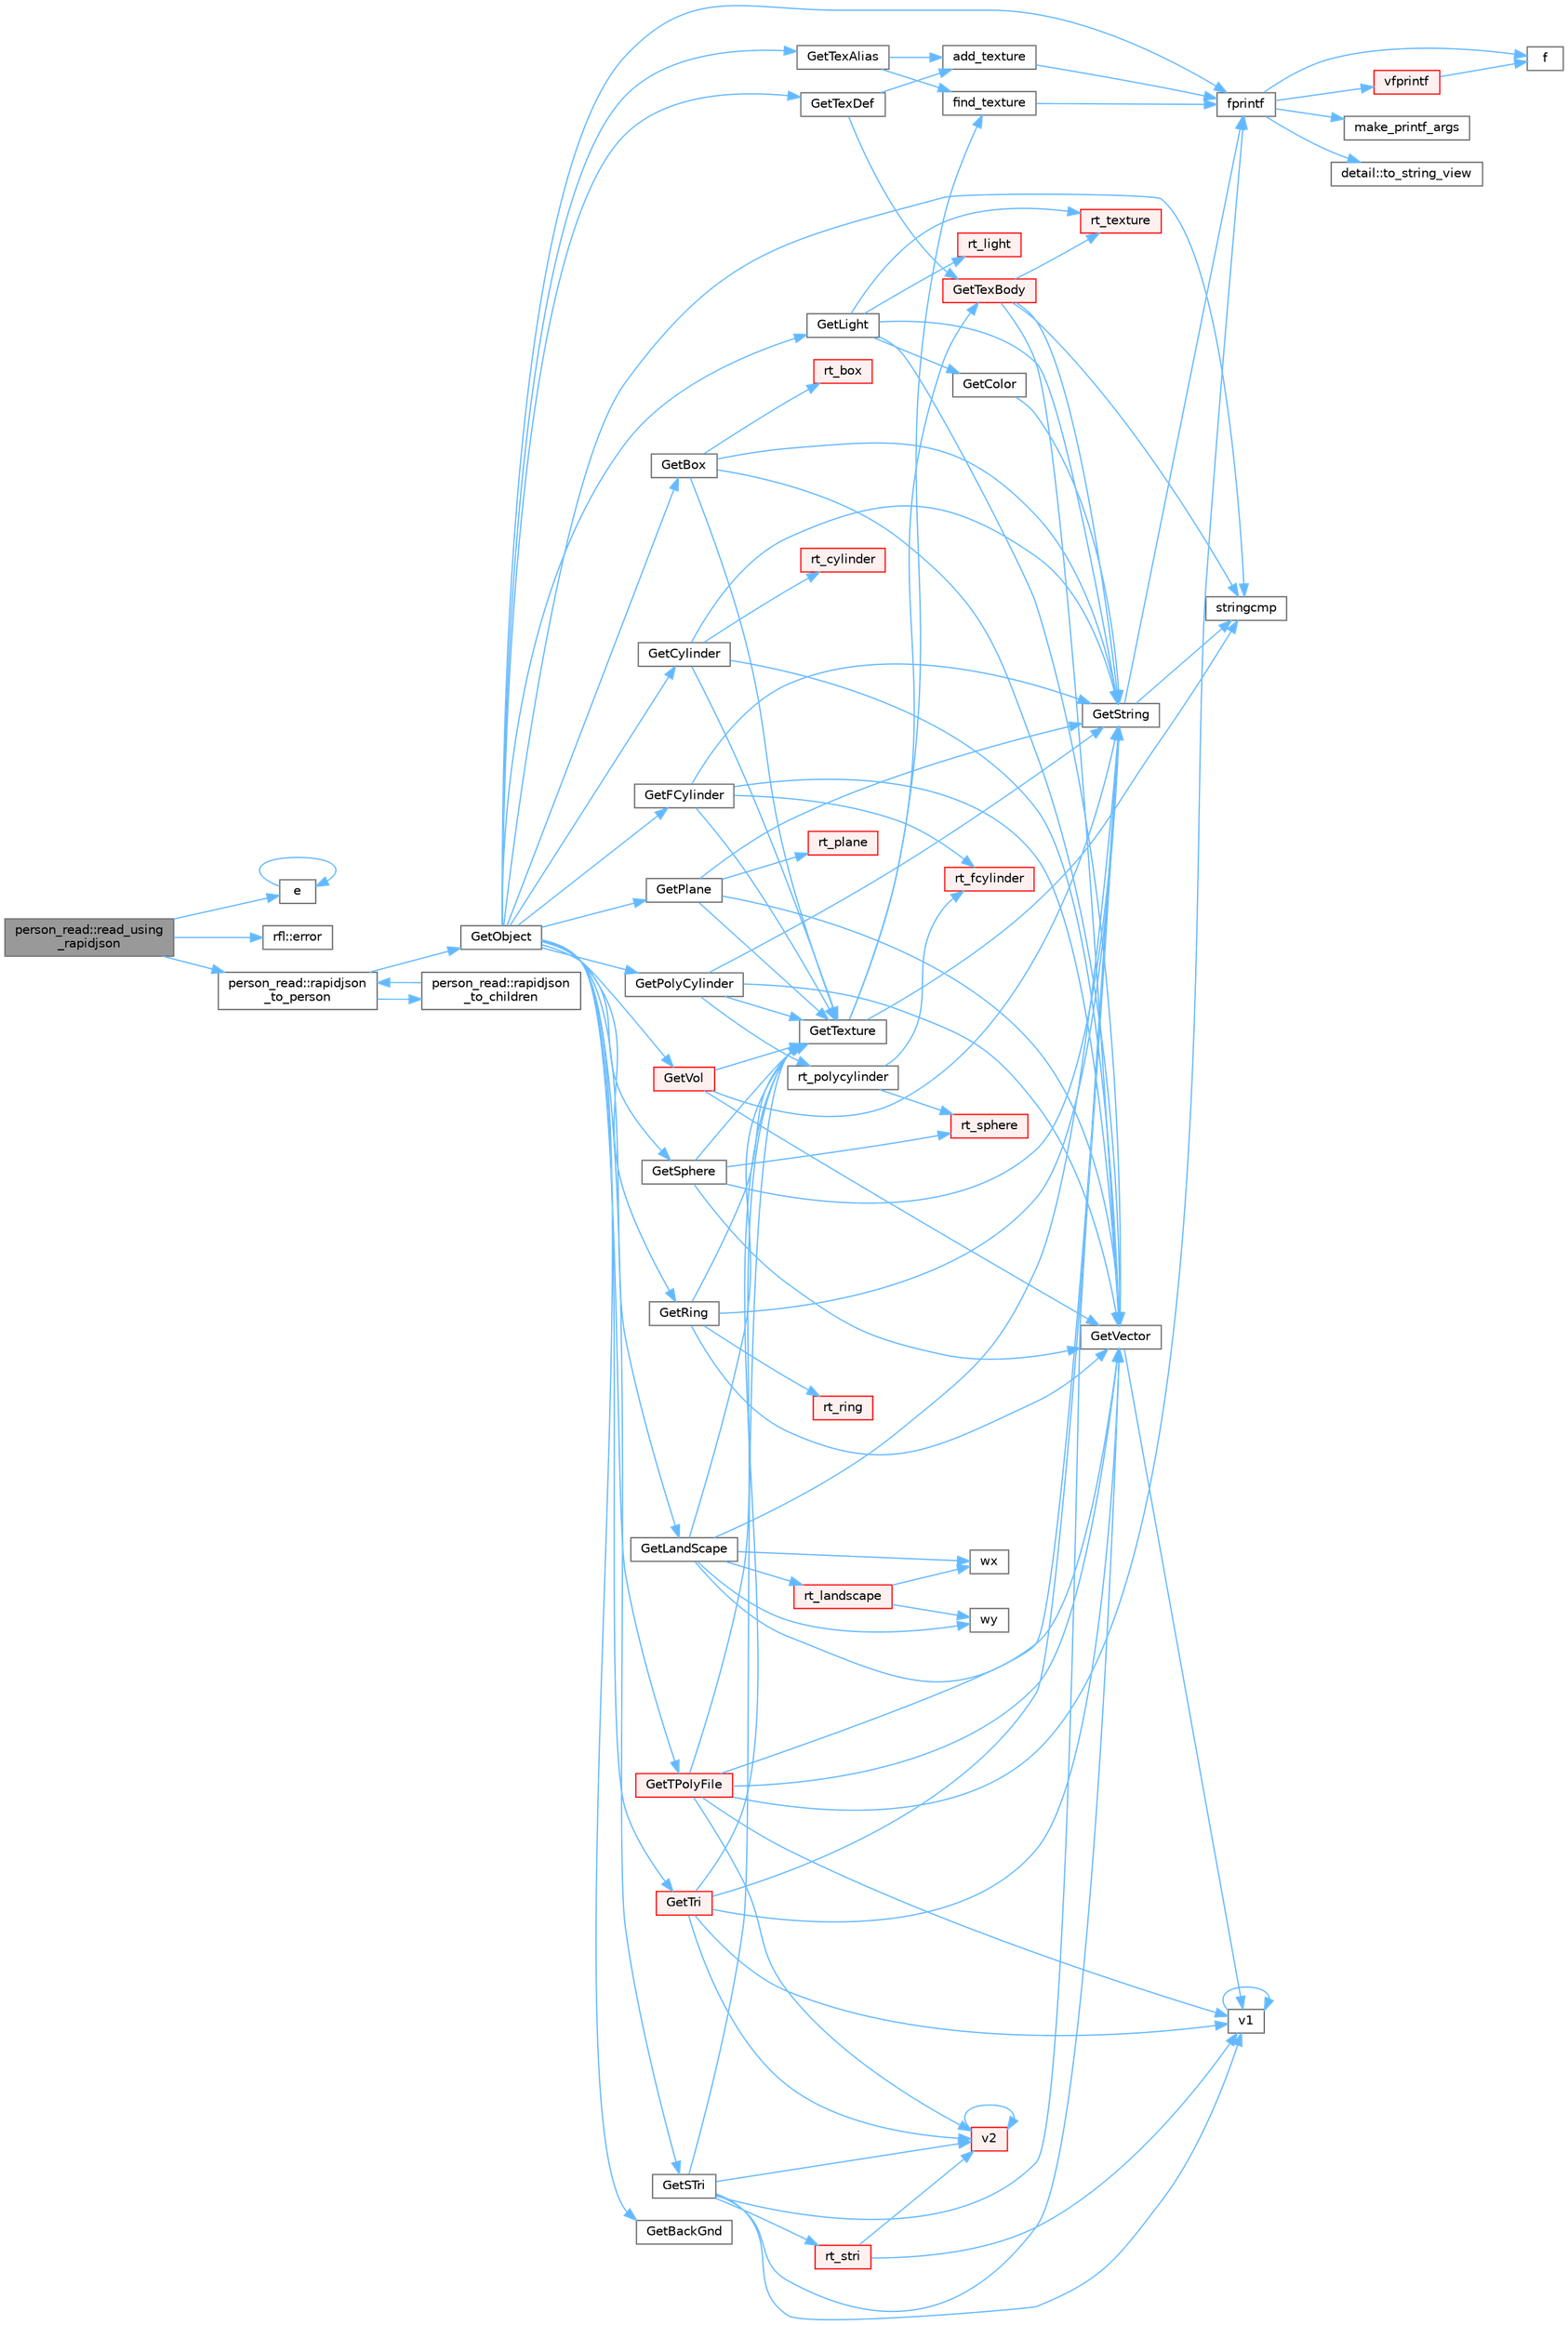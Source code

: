 digraph "person_read::read_using_rapidjson"
{
 // LATEX_PDF_SIZE
  bgcolor="transparent";
  edge [fontname=Helvetica,fontsize=10,labelfontname=Helvetica,labelfontsize=10];
  node [fontname=Helvetica,fontsize=10,shape=box,height=0.2,width=0.4];
  rankdir="LR";
  Node1 [id="Node000001",label="person_read::read_using\l_rapidjson",height=0.2,width=0.4,color="gray40", fillcolor="grey60", style="filled", fontcolor="black",tooltip=" "];
  Node1 -> Node2 [id="edge1_Node000001_Node000002",color="steelblue1",style="solid",tooltip=" "];
  Node2 [id="Node000002",label="e",height=0.2,width=0.4,color="grey40", fillcolor="white", style="filled",URL="$_cwise__array__power__array_8cpp.html#a9cb86ff854760bf91a154f2724a9101d",tooltip=" "];
  Node2 -> Node2 [id="edge2_Node000002_Node000002",color="steelblue1",style="solid",tooltip=" "];
  Node1 -> Node3 [id="edge3_Node000001_Node000003",color="steelblue1",style="solid",tooltip=" "];
  Node3 [id="Node000003",label="rfl::error",height=0.2,width=0.4,color="grey40", fillcolor="white", style="filled",URL="$namespacerfl.html#a6625864c6c297dfdc3d3c3ee3181dd8c",tooltip="Shorthand for unexpected error."];
  Node1 -> Node4 [id="edge4_Node000001_Node000004",color="steelblue1",style="solid",tooltip=" "];
  Node4 [id="Node000004",label="person_read::rapidjson\l_to_person",height=0.2,width=0.4,color="grey40", fillcolor="white", style="filled",URL="$namespaceperson__read.html#a2aa043df6a5bb199fbafd99aa664e67f",tooltip=" "];
  Node4 -> Node5 [id="edge5_Node000004_Node000005",color="steelblue1",style="solid",tooltip=" "];
  Node5 [id="Node000005",label="GetObject",height=0.2,width=0.4,color="grey40", fillcolor="white", style="filled",URL="$parse_8cpp.html#a2f2f1587f77dab125e1f0d587f80c9dc",tooltip=" "];
  Node5 -> Node6 [id="edge6_Node000005_Node000006",color="steelblue1",style="solid",tooltip=" "];
  Node6 [id="Node000006",label="fprintf",height=0.2,width=0.4,color="grey40", fillcolor="white", style="filled",URL="$printf_8h.html#a9f315126362cae9675de1642105e631e",tooltip=" "];
  Node6 -> Node7 [id="edge7_Node000006_Node000007",color="steelblue1",style="solid",tooltip=" "];
  Node7 [id="Node000007",label="f",height=0.2,width=0.4,color="grey40", fillcolor="white", style="filled",URL="$cxx11__tensor__map_8cpp.html#a7f507fea02198f6cb81c86640c7b1a4e",tooltip=" "];
  Node6 -> Node8 [id="edge8_Node000006_Node000008",color="steelblue1",style="solid",tooltip=" "];
  Node8 [id="Node000008",label="make_printf_args",height=0.2,width=0.4,color="grey40", fillcolor="white", style="filled",URL="$printf_8h.html#a27dcc0efcda04388971dbea3c875f122",tooltip=" "];
  Node6 -> Node9 [id="edge9_Node000006_Node000009",color="steelblue1",style="solid",tooltip=" "];
  Node9 [id="Node000009",label="detail::to_string_view",height=0.2,width=0.4,color="grey40", fillcolor="white", style="filled",URL="$namespacedetail.html#abeae79fa3e1eded2d8fbd56cc9f0960e",tooltip=" "];
  Node6 -> Node10 [id="edge10_Node000006_Node000010",color="steelblue1",style="solid",tooltip=" "];
  Node10 [id="Node000010",label="vfprintf",height=0.2,width=0.4,color="red", fillcolor="#FFF0F0", style="filled",URL="$printf_8h.html#abb30aad964fc771fb52cf3ad88649df2",tooltip=" "];
  Node10 -> Node7 [id="edge11_Node000010_Node000007",color="steelblue1",style="solid",tooltip=" "];
  Node5 -> Node38 [id="edge12_Node000005_Node000038",color="steelblue1",style="solid",tooltip=" "];
  Node38 [id="Node000038",label="GetBackGnd",height=0.2,width=0.4,color="grey40", fillcolor="white", style="filled",URL="$parse_8cpp.html#a73a913bfd95c9b1e7dfc3e84c0fcf105",tooltip=" "];
  Node5 -> Node39 [id="edge13_Node000005_Node000039",color="steelblue1",style="solid",tooltip=" "];
  Node39 [id="Node000039",label="GetBox",height=0.2,width=0.4,color="grey40", fillcolor="white", style="filled",URL="$parse_8cpp.html#aa54d43e677c1d7969b2d5c74a0a47151",tooltip=" "];
  Node39 -> Node40 [id="edge14_Node000039_Node000040",color="steelblue1",style="solid",tooltip=" "];
  Node40 [id="Node000040",label="GetString",height=0.2,width=0.4,color="grey40", fillcolor="white", style="filled",URL="$parse_8cpp.html#a79e0254cd128a92b56de23e8abaa2850",tooltip=" "];
  Node40 -> Node6 [id="edge15_Node000040_Node000006",color="steelblue1",style="solid",tooltip=" "];
  Node40 -> Node41 [id="edge16_Node000040_Node000041",color="steelblue1",style="solid",tooltip=" "];
  Node41 [id="Node000041",label="stringcmp",height=0.2,width=0.4,color="grey40", fillcolor="white", style="filled",URL="$parse_8cpp.html#a10e812c093d06c8f91685243dfd5670d",tooltip=" "];
  Node39 -> Node42 [id="edge17_Node000039_Node000042",color="steelblue1",style="solid",tooltip=" "];
  Node42 [id="Node000042",label="GetTexture",height=0.2,width=0.4,color="grey40", fillcolor="white", style="filled",URL="$parse_8cpp.html#a2a311b715c7bce7dd3c0e130fd242655",tooltip=" "];
  Node42 -> Node43 [id="edge18_Node000042_Node000043",color="steelblue1",style="solid",tooltip=" "];
  Node43 [id="Node000043",label="find_texture",height=0.2,width=0.4,color="grey40", fillcolor="white", style="filled",URL="$parse_8cpp.html#a3373dda91944e8bd8e1ec3a0837eda3d",tooltip=" "];
  Node43 -> Node6 [id="edge19_Node000043_Node000006",color="steelblue1",style="solid",tooltip=" "];
  Node42 -> Node44 [id="edge20_Node000042_Node000044",color="steelblue1",style="solid",tooltip=" "];
  Node44 [id="Node000044",label="GetTexBody",height=0.2,width=0.4,color="red", fillcolor="#FFF0F0", style="filled",URL="$parse_8cpp.html#a9bde5be8ed7fef353b7e26c6bb26080d",tooltip=" "];
  Node44 -> Node40 [id="edge21_Node000044_Node000040",color="steelblue1",style="solid",tooltip=" "];
  Node44 -> Node45 [id="edge22_Node000044_Node000045",color="steelblue1",style="solid",tooltip=" "];
  Node45 [id="Node000045",label="GetVector",height=0.2,width=0.4,color="grey40", fillcolor="white", style="filled",URL="$parse_8cpp.html#aa05035bdaae3230f25f564d4ce9b2a64",tooltip=" "];
  Node45 -> Node46 [id="edge23_Node000045_Node000046",color="steelblue1",style="solid",tooltip=" "];
  Node46 [id="Node000046",label="v1",height=0.2,width=0.4,color="grey40", fillcolor="white", style="filled",URL="$_tutorial___reshape_mat2_vec_8cpp.html#a10bd710692c91bc238f2e1da77730678",tooltip=" "];
  Node46 -> Node46 [id="edge24_Node000046_Node000046",color="steelblue1",style="solid",tooltip=" "];
  Node44 -> Node48 [id="edge25_Node000044_Node000048",color="steelblue1",style="solid",tooltip=" "];
  Node48 [id="Node000048",label="rt_texture",height=0.2,width=0.4,color="red", fillcolor="#FFF0F0", style="filled",URL="$api_8cpp.html#a6c4440ce7b2b3e0659577fdbbda3f120",tooltip=" "];
  Node44 -> Node41 [id="edge26_Node000044_Node000041",color="steelblue1",style="solid",tooltip=" "];
  Node42 -> Node41 [id="edge27_Node000042_Node000041",color="steelblue1",style="solid",tooltip=" "];
  Node39 -> Node45 [id="edge28_Node000039_Node000045",color="steelblue1",style="solid",tooltip=" "];
  Node39 -> Node82 [id="edge29_Node000039_Node000082",color="steelblue1",style="solid",tooltip=" "];
  Node82 [id="Node000082",label="rt_box",height=0.2,width=0.4,color="red", fillcolor="#FFF0F0", style="filled",URL="$api_8cpp.html#acea8bde49eae5577481a99380f0e66b3",tooltip=" "];
  Node5 -> Node86 [id="edge30_Node000005_Node000086",color="steelblue1",style="solid",tooltip=" "];
  Node86 [id="Node000086",label="GetCylinder",height=0.2,width=0.4,color="grey40", fillcolor="white", style="filled",URL="$parse_8cpp.html#a69c8ef9f85812f7a69a56ea96bba4c8f",tooltip=" "];
  Node86 -> Node40 [id="edge31_Node000086_Node000040",color="steelblue1",style="solid",tooltip=" "];
  Node86 -> Node42 [id="edge32_Node000086_Node000042",color="steelblue1",style="solid",tooltip=" "];
  Node86 -> Node45 [id="edge33_Node000086_Node000045",color="steelblue1",style="solid",tooltip=" "];
  Node86 -> Node87 [id="edge34_Node000086_Node000087",color="steelblue1",style="solid",tooltip=" "];
  Node87 [id="Node000087",label="rt_cylinder",height=0.2,width=0.4,color="red", fillcolor="#FFF0F0", style="filled",URL="$api_8cpp.html#a17f57bb5b671a68d9f1784739f34f703",tooltip=" "];
  Node5 -> Node89 [id="edge35_Node000005_Node000089",color="steelblue1",style="solid",tooltip=" "];
  Node89 [id="Node000089",label="GetFCylinder",height=0.2,width=0.4,color="grey40", fillcolor="white", style="filled",URL="$parse_8cpp.html#aa0d3ec1a1c7ed600e3a4604c937565ba",tooltip=" "];
  Node89 -> Node40 [id="edge36_Node000089_Node000040",color="steelblue1",style="solid",tooltip=" "];
  Node89 -> Node42 [id="edge37_Node000089_Node000042",color="steelblue1",style="solid",tooltip=" "];
  Node89 -> Node45 [id="edge38_Node000089_Node000045",color="steelblue1",style="solid",tooltip=" "];
  Node89 -> Node90 [id="edge39_Node000089_Node000090",color="steelblue1",style="solid",tooltip=" "];
  Node90 [id="Node000090",label="rt_fcylinder",height=0.2,width=0.4,color="red", fillcolor="#FFF0F0", style="filled",URL="$api_8cpp.html#ac5ffcfc7c15b195194b7740ec4058e00",tooltip=" "];
  Node5 -> Node92 [id="edge40_Node000005_Node000092",color="steelblue1",style="solid",tooltip=" "];
  Node92 [id="Node000092",label="GetLandScape",height=0.2,width=0.4,color="grey40", fillcolor="white", style="filled",URL="$parse_8cpp.html#afe08f2789131b32bd87741379be9efb4",tooltip=" "];
  Node92 -> Node40 [id="edge41_Node000092_Node000040",color="steelblue1",style="solid",tooltip=" "];
  Node92 -> Node42 [id="edge42_Node000092_Node000042",color="steelblue1",style="solid",tooltip=" "];
  Node92 -> Node45 [id="edge43_Node000092_Node000045",color="steelblue1",style="solid",tooltip=" "];
  Node92 -> Node93 [id="edge44_Node000092_Node000093",color="steelblue1",style="solid",tooltip=" "];
  Node93 [id="Node000093",label="rt_landscape",height=0.2,width=0.4,color="red", fillcolor="#FFF0F0", style="filled",URL="$apigeom_8cpp.html#afec0f281cd1ac30a8f0f9923c7f3326d",tooltip=" "];
  Node93 -> Node102 [id="edge45_Node000093_Node000102",color="steelblue1",style="solid",tooltip=" "];
  Node102 [id="Node000102",label="wx",height=0.2,width=0.4,color="grey40", fillcolor="white", style="filled",URL="$core_2swizzle__4_8inl_8h.html#a66b224ccf5684dc3346b689ce492bd2b",tooltip=" "];
  Node93 -> Node103 [id="edge46_Node000093_Node000103",color="steelblue1",style="solid",tooltip=" "];
  Node103 [id="Node000103",label="wy",height=0.2,width=0.4,color="grey40", fillcolor="white", style="filled",URL="$core_2swizzle__4_8inl_8h.html#a5bed73816e9fcf9d6ef3a2f833971b47",tooltip=" "];
  Node92 -> Node102 [id="edge47_Node000092_Node000102",color="steelblue1",style="solid",tooltip=" "];
  Node92 -> Node103 [id="edge48_Node000092_Node000103",color="steelblue1",style="solid",tooltip=" "];
  Node5 -> Node106 [id="edge49_Node000005_Node000106",color="steelblue1",style="solid",tooltip=" "];
  Node106 [id="Node000106",label="GetLight",height=0.2,width=0.4,color="grey40", fillcolor="white", style="filled",URL="$parse_8cpp.html#a86c9fd7e66b475c339dfd227d747c422",tooltip=" "];
  Node106 -> Node107 [id="edge50_Node000106_Node000107",color="steelblue1",style="solid",tooltip=" "];
  Node107 [id="Node000107",label="GetColor",height=0.2,width=0.4,color="grey40", fillcolor="white", style="filled",URL="$parse_8cpp.html#a644dbde2257b7885274701fcfbd81277",tooltip=" "];
  Node107 -> Node40 [id="edge51_Node000107_Node000040",color="steelblue1",style="solid",tooltip=" "];
  Node106 -> Node40 [id="edge52_Node000106_Node000040",color="steelblue1",style="solid",tooltip=" "];
  Node106 -> Node45 [id="edge53_Node000106_Node000045",color="steelblue1",style="solid",tooltip=" "];
  Node106 -> Node108 [id="edge54_Node000106_Node000108",color="steelblue1",style="solid",tooltip=" "];
  Node108 [id="Node000108",label="rt_light",height=0.2,width=0.4,color="red", fillcolor="#FFF0F0", style="filled",URL="$api_8cpp.html#aa8f200571707c72edf25a7859af6ac4d",tooltip=" "];
  Node106 -> Node48 [id="edge55_Node000106_Node000048",color="steelblue1",style="solid",tooltip=" "];
  Node5 -> Node111 [id="edge56_Node000005_Node000111",color="steelblue1",style="solid",tooltip=" "];
  Node111 [id="Node000111",label="GetPlane",height=0.2,width=0.4,color="grey40", fillcolor="white", style="filled",URL="$parse_8cpp.html#adb7113f1e835067cf62db89ca28bd310",tooltip=" "];
  Node111 -> Node40 [id="edge57_Node000111_Node000040",color="steelblue1",style="solid",tooltip=" "];
  Node111 -> Node42 [id="edge58_Node000111_Node000042",color="steelblue1",style="solid",tooltip=" "];
  Node111 -> Node45 [id="edge59_Node000111_Node000045",color="steelblue1",style="solid",tooltip=" "];
  Node111 -> Node112 [id="edge60_Node000111_Node000112",color="steelblue1",style="solid",tooltip=" "];
  Node112 [id="Node000112",label="rt_plane",height=0.2,width=0.4,color="red", fillcolor="#FFF0F0", style="filled",URL="$api_8cpp.html#a718109f91c3ff8803074ff7a943f24d2",tooltip=" "];
  Node5 -> Node116 [id="edge61_Node000005_Node000116",color="steelblue1",style="solid",tooltip=" "];
  Node116 [id="Node000116",label="GetPolyCylinder",height=0.2,width=0.4,color="grey40", fillcolor="white", style="filled",URL="$parse_8cpp.html#aaa4c967551b0967b89bee2bb154ae0fe",tooltip=" "];
  Node116 -> Node40 [id="edge62_Node000116_Node000040",color="steelblue1",style="solid",tooltip=" "];
  Node116 -> Node42 [id="edge63_Node000116_Node000042",color="steelblue1",style="solid",tooltip=" "];
  Node116 -> Node45 [id="edge64_Node000116_Node000045",color="steelblue1",style="solid",tooltip=" "];
  Node116 -> Node117 [id="edge65_Node000116_Node000117",color="steelblue1",style="solid",tooltip=" "];
  Node117 [id="Node000117",label="rt_polycylinder",height=0.2,width=0.4,color="grey40", fillcolor="white", style="filled",URL="$apigeom_8cpp.html#aa5f81846b847f4b35876100d6ecd54cf",tooltip=" "];
  Node117 -> Node90 [id="edge66_Node000117_Node000090",color="steelblue1",style="solid",tooltip=" "];
  Node117 -> Node118 [id="edge67_Node000117_Node000118",color="steelblue1",style="solid",tooltip=" "];
  Node118 [id="Node000118",label="rt_sphere",height=0.2,width=0.4,color="red", fillcolor="#FFF0F0", style="filled",URL="$api_8cpp.html#ad7ce4f9dd1a9221802403f96007f8c21",tooltip=" "];
  Node5 -> Node120 [id="edge68_Node000005_Node000120",color="steelblue1",style="solid",tooltip=" "];
  Node120 [id="Node000120",label="GetRing",height=0.2,width=0.4,color="grey40", fillcolor="white", style="filled",URL="$parse_8cpp.html#a83ea6cc6de01ba02eda35b2576b07629",tooltip=" "];
  Node120 -> Node40 [id="edge69_Node000120_Node000040",color="steelblue1",style="solid",tooltip=" "];
  Node120 -> Node42 [id="edge70_Node000120_Node000042",color="steelblue1",style="solid",tooltip=" "];
  Node120 -> Node45 [id="edge71_Node000120_Node000045",color="steelblue1",style="solid",tooltip=" "];
  Node120 -> Node121 [id="edge72_Node000120_Node000121",color="steelblue1",style="solid",tooltip=" "];
  Node121 [id="Node000121",label="rt_ring",height=0.2,width=0.4,color="red", fillcolor="#FFF0F0", style="filled",URL="$api_8cpp.html#a8c3bff8434eae5aad4cd88aa9228e92c",tooltip=" "];
  Node5 -> Node123 [id="edge73_Node000005_Node000123",color="steelblue1",style="solid",tooltip=" "];
  Node123 [id="Node000123",label="GetSphere",height=0.2,width=0.4,color="grey40", fillcolor="white", style="filled",URL="$parse_8cpp.html#a2519d0ef92ddd38e9589d541b3ab8367",tooltip=" "];
  Node123 -> Node40 [id="edge74_Node000123_Node000040",color="steelblue1",style="solid",tooltip=" "];
  Node123 -> Node42 [id="edge75_Node000123_Node000042",color="steelblue1",style="solid",tooltip=" "];
  Node123 -> Node45 [id="edge76_Node000123_Node000045",color="steelblue1",style="solid",tooltip=" "];
  Node123 -> Node118 [id="edge77_Node000123_Node000118",color="steelblue1",style="solid",tooltip=" "];
  Node5 -> Node124 [id="edge78_Node000005_Node000124",color="steelblue1",style="solid",tooltip=" "];
  Node124 [id="Node000124",label="GetSTri",height=0.2,width=0.4,color="grey40", fillcolor="white", style="filled",URL="$parse_8cpp.html#ab7d3fb56f29b8477508492ad770d5507",tooltip=" "];
  Node124 -> Node40 [id="edge79_Node000124_Node000040",color="steelblue1",style="solid",tooltip=" "];
  Node124 -> Node42 [id="edge80_Node000124_Node000042",color="steelblue1",style="solid",tooltip=" "];
  Node124 -> Node45 [id="edge81_Node000124_Node000045",color="steelblue1",style="solid",tooltip=" "];
  Node124 -> Node95 [id="edge82_Node000124_Node000095",color="steelblue1",style="solid",tooltip=" "];
  Node95 [id="Node000095",label="rt_stri",height=0.2,width=0.4,color="red", fillcolor="#FFF0F0", style="filled",URL="$api_8cpp.html#a5d6ad06b8d61b1474a9bf485b7c91227",tooltip=" "];
  Node95 -> Node46 [id="edge83_Node000095_Node000046",color="steelblue1",style="solid",tooltip=" "];
  Node95 -> Node97 [id="edge84_Node000095_Node000097",color="steelblue1",style="solid",tooltip=" "];
  Node97 [id="Node000097",label="v2",height=0.2,width=0.4,color="red", fillcolor="#FFF0F0", style="filled",URL="$_tutorial___reshape_mat2_vec_8cpp.html#a3eb30a79de469336df46f4f5f0bfb84f",tooltip=" "];
  Node97 -> Node97 [id="edge85_Node000097_Node000097",color="steelblue1",style="solid",tooltip=" "];
  Node124 -> Node46 [id="edge86_Node000124_Node000046",color="steelblue1",style="solid",tooltip=" "];
  Node124 -> Node97 [id="edge87_Node000124_Node000097",color="steelblue1",style="solid",tooltip=" "];
  Node5 -> Node125 [id="edge88_Node000005_Node000125",color="steelblue1",style="solid",tooltip=" "];
  Node125 [id="Node000125",label="GetTexAlias",height=0.2,width=0.4,color="grey40", fillcolor="white", style="filled",URL="$parse_8cpp.html#aadc2022e3effc303e40a9c95fd4af4f4",tooltip=" "];
  Node125 -> Node126 [id="edge89_Node000125_Node000126",color="steelblue1",style="solid",tooltip=" "];
  Node126 [id="Node000126",label="add_texture",height=0.2,width=0.4,color="grey40", fillcolor="white", style="filled",URL="$parse_8cpp.html#ae32ec7520baf58fe9f5585cc4df8651c",tooltip=" "];
  Node126 -> Node6 [id="edge90_Node000126_Node000006",color="steelblue1",style="solid",tooltip=" "];
  Node125 -> Node43 [id="edge91_Node000125_Node000043",color="steelblue1",style="solid",tooltip=" "];
  Node5 -> Node127 [id="edge92_Node000005_Node000127",color="steelblue1",style="solid",tooltip=" "];
  Node127 [id="Node000127",label="GetTexDef",height=0.2,width=0.4,color="grey40", fillcolor="white", style="filled",URL="$parse_8cpp.html#a117f9140ddc5993864fae34de3571fd9",tooltip=" "];
  Node127 -> Node126 [id="edge93_Node000127_Node000126",color="steelblue1",style="solid",tooltip=" "];
  Node127 -> Node44 [id="edge94_Node000127_Node000044",color="steelblue1",style="solid",tooltip=" "];
  Node5 -> Node128 [id="edge95_Node000005_Node000128",color="steelblue1",style="solid",tooltip=" "];
  Node128 [id="Node000128",label="GetTPolyFile",height=0.2,width=0.4,color="red", fillcolor="#FFF0F0", style="filled",URL="$parse_8cpp.html#ad6e337dba94433d071abad702cd33c1c",tooltip=" "];
  Node128 -> Node6 [id="edge96_Node000128_Node000006",color="steelblue1",style="solid",tooltip=" "];
  Node128 -> Node40 [id="edge97_Node000128_Node000040",color="steelblue1",style="solid",tooltip=" "];
  Node128 -> Node42 [id="edge98_Node000128_Node000042",color="steelblue1",style="solid",tooltip=" "];
  Node128 -> Node45 [id="edge99_Node000128_Node000045",color="steelblue1",style="solid",tooltip=" "];
  Node128 -> Node46 [id="edge100_Node000128_Node000046",color="steelblue1",style="solid",tooltip=" "];
  Node128 -> Node97 [id="edge101_Node000128_Node000097",color="steelblue1",style="solid",tooltip=" "];
  Node5 -> Node141 [id="edge102_Node000005_Node000141",color="steelblue1",style="solid",tooltip=" "];
  Node141 [id="Node000141",label="GetTri",height=0.2,width=0.4,color="red", fillcolor="#FFF0F0", style="filled",URL="$parse_8cpp.html#a1bd5c16a2f55742a2f75fc8f3de0149e",tooltip=" "];
  Node141 -> Node40 [id="edge103_Node000141_Node000040",color="steelblue1",style="solid",tooltip=" "];
  Node141 -> Node42 [id="edge104_Node000141_Node000042",color="steelblue1",style="solid",tooltip=" "];
  Node141 -> Node45 [id="edge105_Node000141_Node000045",color="steelblue1",style="solid",tooltip=" "];
  Node141 -> Node46 [id="edge106_Node000141_Node000046",color="steelblue1",style="solid",tooltip=" "];
  Node141 -> Node97 [id="edge107_Node000141_Node000097",color="steelblue1",style="solid",tooltip=" "];
  Node5 -> Node142 [id="edge108_Node000005_Node000142",color="steelblue1",style="solid",tooltip=" "];
  Node142 [id="Node000142",label="GetVol",height=0.2,width=0.4,color="red", fillcolor="#FFF0F0", style="filled",URL="$parse_8cpp.html#a7be681b6dc9195d4f996ede69eb89263",tooltip=" "];
  Node142 -> Node40 [id="edge109_Node000142_Node000040",color="steelblue1",style="solid",tooltip=" "];
  Node142 -> Node42 [id="edge110_Node000142_Node000042",color="steelblue1",style="solid",tooltip=" "];
  Node142 -> Node45 [id="edge111_Node000142_Node000045",color="steelblue1",style="solid",tooltip=" "];
  Node5 -> Node41 [id="edge112_Node000005_Node000041",color="steelblue1",style="solid",tooltip=" "];
  Node4 -> Node156 [id="edge113_Node000004_Node000156",color="steelblue1",style="solid",tooltip=" "];
  Node156 [id="Node000156",label="person_read::rapidjson\l_to_children",height=0.2,width=0.4,color="grey40", fillcolor="white", style="filled",URL="$namespaceperson__read.html#a567d04e997729217107811f482d9be41",tooltip=" "];
  Node156 -> Node4 [id="edge114_Node000156_Node000004",color="steelblue1",style="solid",tooltip=" "];
}
